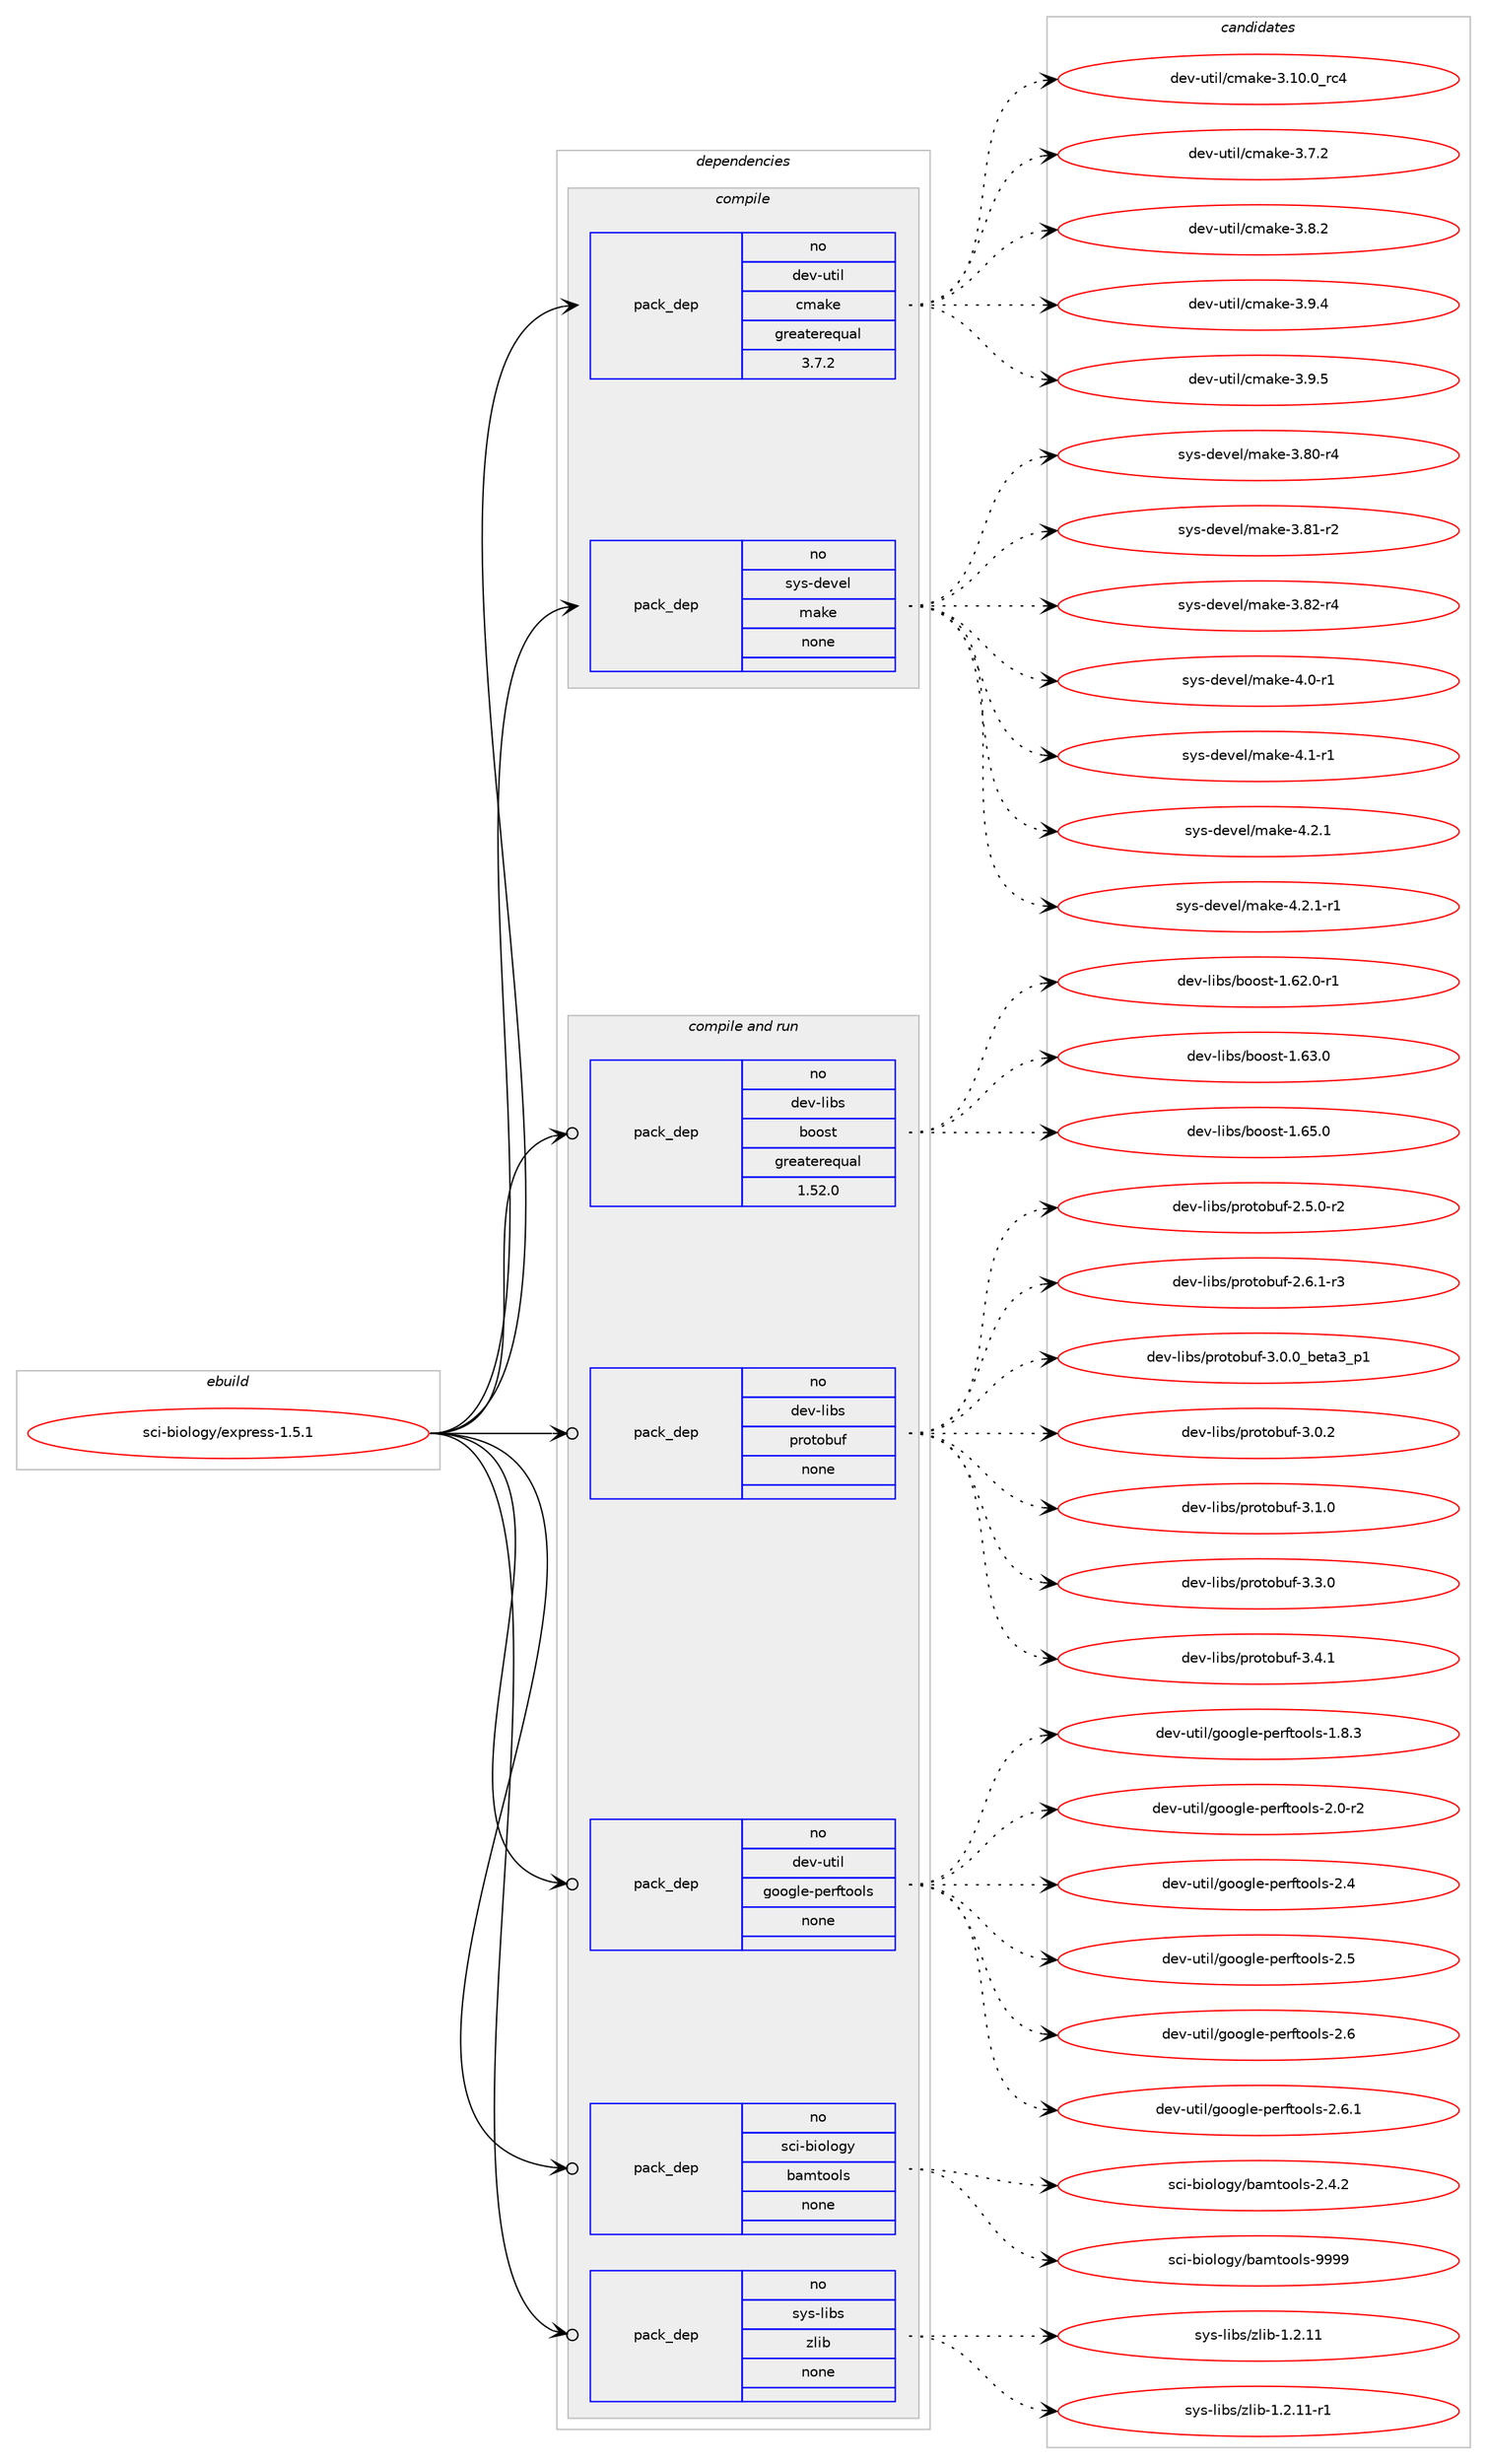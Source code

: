 digraph prolog {

# *************
# Graph options
# *************

newrank=true;
concentrate=true;
compound=true;
graph [rankdir=LR,fontname=Helvetica,fontsize=10,ranksep=1.5];#, ranksep=2.5, nodesep=0.2];
edge  [arrowhead=vee];
node  [fontname=Helvetica,fontsize=10];

# **********
# The ebuild
# **********

subgraph cluster_leftcol {
color=gray;
rank=same;
label=<<i>ebuild</i>>;
id [label="sci-biology/express-1.5.1", color=red, width=4, href="../sci-biology/express-1.5.1.svg"];
}

# ****************
# The dependencies
# ****************

subgraph cluster_midcol {
color=gray;
label=<<i>dependencies</i>>;
subgraph cluster_compile {
fillcolor="#eeeeee";
style=filled;
label=<<i>compile</i>>;
subgraph pack327790 {
dependency444852 [label=<<TABLE BORDER="0" CELLBORDER="1" CELLSPACING="0" CELLPADDING="4" WIDTH="220"><TR><TD ROWSPAN="6" CELLPADDING="30">pack_dep</TD></TR><TR><TD WIDTH="110">no</TD></TR><TR><TD>dev-util</TD></TR><TR><TD>cmake</TD></TR><TR><TD>greaterequal</TD></TR><TR><TD>3.7.2</TD></TR></TABLE>>, shape=none, color=blue];
}
id:e -> dependency444852:w [weight=20,style="solid",arrowhead="vee"];
subgraph pack327791 {
dependency444853 [label=<<TABLE BORDER="0" CELLBORDER="1" CELLSPACING="0" CELLPADDING="4" WIDTH="220"><TR><TD ROWSPAN="6" CELLPADDING="30">pack_dep</TD></TR><TR><TD WIDTH="110">no</TD></TR><TR><TD>sys-devel</TD></TR><TR><TD>make</TD></TR><TR><TD>none</TD></TR><TR><TD></TD></TR></TABLE>>, shape=none, color=blue];
}
id:e -> dependency444853:w [weight=20,style="solid",arrowhead="vee"];
}
subgraph cluster_compileandrun {
fillcolor="#eeeeee";
style=filled;
label=<<i>compile and run</i>>;
subgraph pack327792 {
dependency444854 [label=<<TABLE BORDER="0" CELLBORDER="1" CELLSPACING="0" CELLPADDING="4" WIDTH="220"><TR><TD ROWSPAN="6" CELLPADDING="30">pack_dep</TD></TR><TR><TD WIDTH="110">no</TD></TR><TR><TD>dev-libs</TD></TR><TR><TD>boost</TD></TR><TR><TD>greaterequal</TD></TR><TR><TD>1.52.0</TD></TR></TABLE>>, shape=none, color=blue];
}
id:e -> dependency444854:w [weight=20,style="solid",arrowhead="odotvee"];
subgraph pack327793 {
dependency444855 [label=<<TABLE BORDER="0" CELLBORDER="1" CELLSPACING="0" CELLPADDING="4" WIDTH="220"><TR><TD ROWSPAN="6" CELLPADDING="30">pack_dep</TD></TR><TR><TD WIDTH="110">no</TD></TR><TR><TD>dev-libs</TD></TR><TR><TD>protobuf</TD></TR><TR><TD>none</TD></TR><TR><TD></TD></TR></TABLE>>, shape=none, color=blue];
}
id:e -> dependency444855:w [weight=20,style="solid",arrowhead="odotvee"];
subgraph pack327794 {
dependency444856 [label=<<TABLE BORDER="0" CELLBORDER="1" CELLSPACING="0" CELLPADDING="4" WIDTH="220"><TR><TD ROWSPAN="6" CELLPADDING="30">pack_dep</TD></TR><TR><TD WIDTH="110">no</TD></TR><TR><TD>dev-util</TD></TR><TR><TD>google-perftools</TD></TR><TR><TD>none</TD></TR><TR><TD></TD></TR></TABLE>>, shape=none, color=blue];
}
id:e -> dependency444856:w [weight=20,style="solid",arrowhead="odotvee"];
subgraph pack327795 {
dependency444857 [label=<<TABLE BORDER="0" CELLBORDER="1" CELLSPACING="0" CELLPADDING="4" WIDTH="220"><TR><TD ROWSPAN="6" CELLPADDING="30">pack_dep</TD></TR><TR><TD WIDTH="110">no</TD></TR><TR><TD>sci-biology</TD></TR><TR><TD>bamtools</TD></TR><TR><TD>none</TD></TR><TR><TD></TD></TR></TABLE>>, shape=none, color=blue];
}
id:e -> dependency444857:w [weight=20,style="solid",arrowhead="odotvee"];
subgraph pack327796 {
dependency444858 [label=<<TABLE BORDER="0" CELLBORDER="1" CELLSPACING="0" CELLPADDING="4" WIDTH="220"><TR><TD ROWSPAN="6" CELLPADDING="30">pack_dep</TD></TR><TR><TD WIDTH="110">no</TD></TR><TR><TD>sys-libs</TD></TR><TR><TD>zlib</TD></TR><TR><TD>none</TD></TR><TR><TD></TD></TR></TABLE>>, shape=none, color=blue];
}
id:e -> dependency444858:w [weight=20,style="solid",arrowhead="odotvee"];
}
subgraph cluster_run {
fillcolor="#eeeeee";
style=filled;
label=<<i>run</i>>;
}
}

# **************
# The candidates
# **************

subgraph cluster_choices {
rank=same;
color=gray;
label=<<i>candidates</i>>;

subgraph choice327790 {
color=black;
nodesep=1;
choice1001011184511711610510847991099710710145514649484648951149952 [label="dev-util/cmake-3.10.0_rc4", color=red, width=4,href="../dev-util/cmake-3.10.0_rc4.svg"];
choice10010111845117116105108479910997107101455146554650 [label="dev-util/cmake-3.7.2", color=red, width=4,href="../dev-util/cmake-3.7.2.svg"];
choice10010111845117116105108479910997107101455146564650 [label="dev-util/cmake-3.8.2", color=red, width=4,href="../dev-util/cmake-3.8.2.svg"];
choice10010111845117116105108479910997107101455146574652 [label="dev-util/cmake-3.9.4", color=red, width=4,href="../dev-util/cmake-3.9.4.svg"];
choice10010111845117116105108479910997107101455146574653 [label="dev-util/cmake-3.9.5", color=red, width=4,href="../dev-util/cmake-3.9.5.svg"];
dependency444852:e -> choice1001011184511711610510847991099710710145514649484648951149952:w [style=dotted,weight="100"];
dependency444852:e -> choice10010111845117116105108479910997107101455146554650:w [style=dotted,weight="100"];
dependency444852:e -> choice10010111845117116105108479910997107101455146564650:w [style=dotted,weight="100"];
dependency444852:e -> choice10010111845117116105108479910997107101455146574652:w [style=dotted,weight="100"];
dependency444852:e -> choice10010111845117116105108479910997107101455146574653:w [style=dotted,weight="100"];
}
subgraph choice327791 {
color=black;
nodesep=1;
choice11512111545100101118101108471099710710145514656484511452 [label="sys-devel/make-3.80-r4", color=red, width=4,href="../sys-devel/make-3.80-r4.svg"];
choice11512111545100101118101108471099710710145514656494511450 [label="sys-devel/make-3.81-r2", color=red, width=4,href="../sys-devel/make-3.81-r2.svg"];
choice11512111545100101118101108471099710710145514656504511452 [label="sys-devel/make-3.82-r4", color=red, width=4,href="../sys-devel/make-3.82-r4.svg"];
choice115121115451001011181011084710997107101455246484511449 [label="sys-devel/make-4.0-r1", color=red, width=4,href="../sys-devel/make-4.0-r1.svg"];
choice115121115451001011181011084710997107101455246494511449 [label="sys-devel/make-4.1-r1", color=red, width=4,href="../sys-devel/make-4.1-r1.svg"];
choice115121115451001011181011084710997107101455246504649 [label="sys-devel/make-4.2.1", color=red, width=4,href="../sys-devel/make-4.2.1.svg"];
choice1151211154510010111810110847109971071014552465046494511449 [label="sys-devel/make-4.2.1-r1", color=red, width=4,href="../sys-devel/make-4.2.1-r1.svg"];
dependency444853:e -> choice11512111545100101118101108471099710710145514656484511452:w [style=dotted,weight="100"];
dependency444853:e -> choice11512111545100101118101108471099710710145514656494511450:w [style=dotted,weight="100"];
dependency444853:e -> choice11512111545100101118101108471099710710145514656504511452:w [style=dotted,weight="100"];
dependency444853:e -> choice115121115451001011181011084710997107101455246484511449:w [style=dotted,weight="100"];
dependency444853:e -> choice115121115451001011181011084710997107101455246494511449:w [style=dotted,weight="100"];
dependency444853:e -> choice115121115451001011181011084710997107101455246504649:w [style=dotted,weight="100"];
dependency444853:e -> choice1151211154510010111810110847109971071014552465046494511449:w [style=dotted,weight="100"];
}
subgraph choice327792 {
color=black;
nodesep=1;
choice10010111845108105981154798111111115116454946545046484511449 [label="dev-libs/boost-1.62.0-r1", color=red, width=4,href="../dev-libs/boost-1.62.0-r1.svg"];
choice1001011184510810598115479811111111511645494654514648 [label="dev-libs/boost-1.63.0", color=red, width=4,href="../dev-libs/boost-1.63.0.svg"];
choice1001011184510810598115479811111111511645494654534648 [label="dev-libs/boost-1.65.0", color=red, width=4,href="../dev-libs/boost-1.65.0.svg"];
dependency444854:e -> choice10010111845108105981154798111111115116454946545046484511449:w [style=dotted,weight="100"];
dependency444854:e -> choice1001011184510810598115479811111111511645494654514648:w [style=dotted,weight="100"];
dependency444854:e -> choice1001011184510810598115479811111111511645494654534648:w [style=dotted,weight="100"];
}
subgraph choice327793 {
color=black;
nodesep=1;
choice100101118451081059811547112114111116111981171024550465346484511450 [label="dev-libs/protobuf-2.5.0-r2", color=red, width=4,href="../dev-libs/protobuf-2.5.0-r2.svg"];
choice100101118451081059811547112114111116111981171024550465446494511451 [label="dev-libs/protobuf-2.6.1-r3", color=red, width=4,href="../dev-libs/protobuf-2.6.1-r3.svg"];
choice10010111845108105981154711211411111611198117102455146484648959810111697519511249 [label="dev-libs/protobuf-3.0.0_beta3_p1", color=red, width=4,href="../dev-libs/protobuf-3.0.0_beta3_p1.svg"];
choice10010111845108105981154711211411111611198117102455146484650 [label="dev-libs/protobuf-3.0.2", color=red, width=4,href="../dev-libs/protobuf-3.0.2.svg"];
choice10010111845108105981154711211411111611198117102455146494648 [label="dev-libs/protobuf-3.1.0", color=red, width=4,href="../dev-libs/protobuf-3.1.0.svg"];
choice10010111845108105981154711211411111611198117102455146514648 [label="dev-libs/protobuf-3.3.0", color=red, width=4,href="../dev-libs/protobuf-3.3.0.svg"];
choice10010111845108105981154711211411111611198117102455146524649 [label="dev-libs/protobuf-3.4.1", color=red, width=4,href="../dev-libs/protobuf-3.4.1.svg"];
dependency444855:e -> choice100101118451081059811547112114111116111981171024550465346484511450:w [style=dotted,weight="100"];
dependency444855:e -> choice100101118451081059811547112114111116111981171024550465446494511451:w [style=dotted,weight="100"];
dependency444855:e -> choice10010111845108105981154711211411111611198117102455146484648959810111697519511249:w [style=dotted,weight="100"];
dependency444855:e -> choice10010111845108105981154711211411111611198117102455146484650:w [style=dotted,weight="100"];
dependency444855:e -> choice10010111845108105981154711211411111611198117102455146494648:w [style=dotted,weight="100"];
dependency444855:e -> choice10010111845108105981154711211411111611198117102455146514648:w [style=dotted,weight="100"];
dependency444855:e -> choice10010111845108105981154711211411111611198117102455146524649:w [style=dotted,weight="100"];
}
subgraph choice327794 {
color=black;
nodesep=1;
choice100101118451171161051084710311111110310810145112101114102116111111108115454946564651 [label="dev-util/google-perftools-1.8.3", color=red, width=4,href="../dev-util/google-perftools-1.8.3.svg"];
choice100101118451171161051084710311111110310810145112101114102116111111108115455046484511450 [label="dev-util/google-perftools-2.0-r2", color=red, width=4,href="../dev-util/google-perftools-2.0-r2.svg"];
choice10010111845117116105108471031111111031081014511210111410211611111110811545504652 [label="dev-util/google-perftools-2.4", color=red, width=4,href="../dev-util/google-perftools-2.4.svg"];
choice10010111845117116105108471031111111031081014511210111410211611111110811545504653 [label="dev-util/google-perftools-2.5", color=red, width=4,href="../dev-util/google-perftools-2.5.svg"];
choice10010111845117116105108471031111111031081014511210111410211611111110811545504654 [label="dev-util/google-perftools-2.6", color=red, width=4,href="../dev-util/google-perftools-2.6.svg"];
choice100101118451171161051084710311111110310810145112101114102116111111108115455046544649 [label="dev-util/google-perftools-2.6.1", color=red, width=4,href="../dev-util/google-perftools-2.6.1.svg"];
dependency444856:e -> choice100101118451171161051084710311111110310810145112101114102116111111108115454946564651:w [style=dotted,weight="100"];
dependency444856:e -> choice100101118451171161051084710311111110310810145112101114102116111111108115455046484511450:w [style=dotted,weight="100"];
dependency444856:e -> choice10010111845117116105108471031111111031081014511210111410211611111110811545504652:w [style=dotted,weight="100"];
dependency444856:e -> choice10010111845117116105108471031111111031081014511210111410211611111110811545504653:w [style=dotted,weight="100"];
dependency444856:e -> choice10010111845117116105108471031111111031081014511210111410211611111110811545504654:w [style=dotted,weight="100"];
dependency444856:e -> choice100101118451171161051084710311111110310810145112101114102116111111108115455046544649:w [style=dotted,weight="100"];
}
subgraph choice327795 {
color=black;
nodesep=1;
choice115991054598105111108111103121479897109116111111108115455046524650 [label="sci-biology/bamtools-2.4.2", color=red, width=4,href="../sci-biology/bamtools-2.4.2.svg"];
choice1159910545981051111081111031214798971091161111111081154557575757 [label="sci-biology/bamtools-9999", color=red, width=4,href="../sci-biology/bamtools-9999.svg"];
dependency444857:e -> choice115991054598105111108111103121479897109116111111108115455046524650:w [style=dotted,weight="100"];
dependency444857:e -> choice1159910545981051111081111031214798971091161111111081154557575757:w [style=dotted,weight="100"];
}
subgraph choice327796 {
color=black;
nodesep=1;
choice1151211154510810598115471221081059845494650464949 [label="sys-libs/zlib-1.2.11", color=red, width=4,href="../sys-libs/zlib-1.2.11.svg"];
choice11512111545108105981154712210810598454946504649494511449 [label="sys-libs/zlib-1.2.11-r1", color=red, width=4,href="../sys-libs/zlib-1.2.11-r1.svg"];
dependency444858:e -> choice1151211154510810598115471221081059845494650464949:w [style=dotted,weight="100"];
dependency444858:e -> choice11512111545108105981154712210810598454946504649494511449:w [style=dotted,weight="100"];
}
}

}
